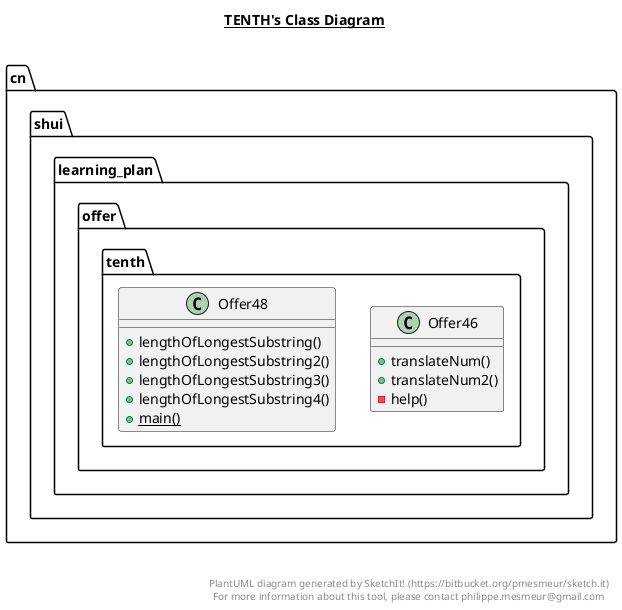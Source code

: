 @startuml

title __TENTH's Class Diagram__\n

  namespace cn.shui.learning_plan.offer.tenth {
    class cn.shui.learning_plan.offer.tenth.Offer46 {
        + translateNum()
        + translateNum2()
        - help()
    }
  }
  

  namespace cn.shui.learning_plan.offer.tenth {
    class cn.shui.learning_plan.offer.tenth.Offer48 {
        + lengthOfLongestSubstring()
        + lengthOfLongestSubstring2()
        + lengthOfLongestSubstring3()
        + lengthOfLongestSubstring4()
        {static} + main()
    }
  }
  



right footer


PlantUML diagram generated by SketchIt! (https://bitbucket.org/pmesmeur/sketch.it)
For more information about this tool, please contact philippe.mesmeur@gmail.com
endfooter

@enduml
